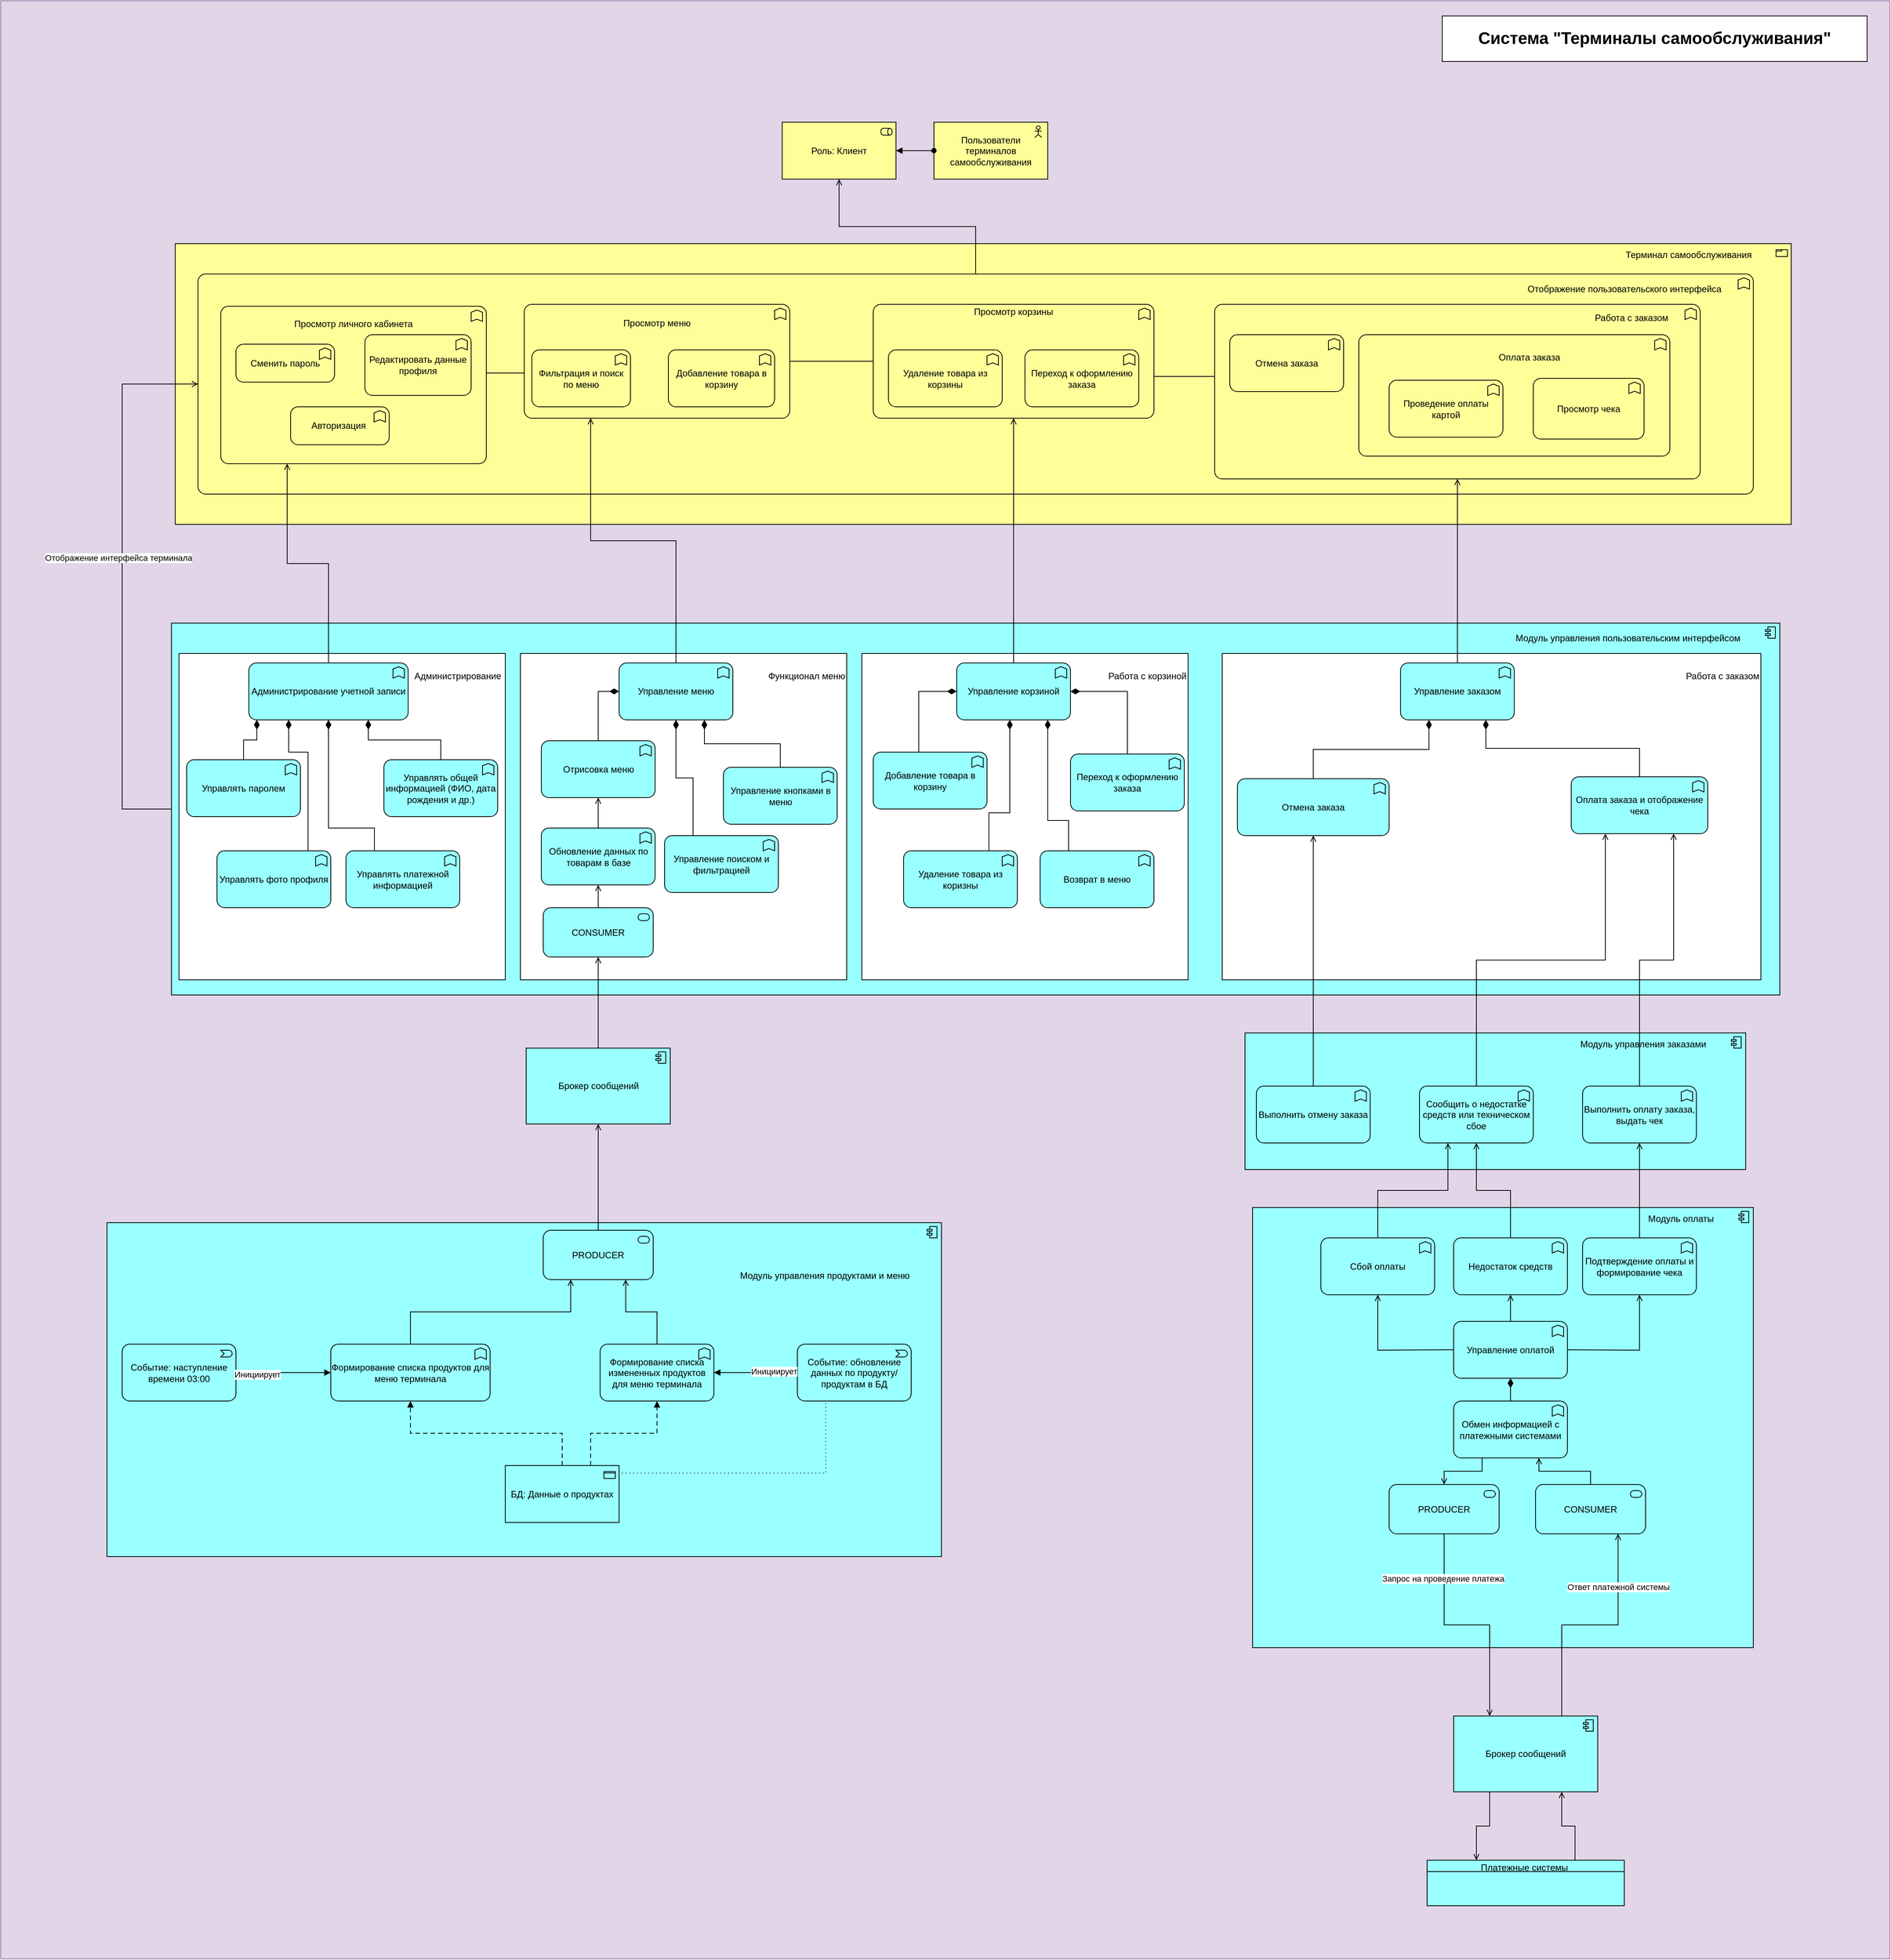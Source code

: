 <mxfile version="24.5.4" type="device">
  <diagram name="Страница — 1" id="dJ2GvJfLFvMO8EYtTkkF">
    <mxGraphModel dx="7390" dy="4289" grid="1" gridSize="10" guides="1" tooltips="1" connect="1" arrows="1" fold="1" page="1" pageScale="1" pageWidth="827" pageHeight="1169" background="none" math="0" shadow="0">
      <root>
        <mxCell id="0" />
        <mxCell id="1" parent="0" />
        <mxCell id="VL1IRFVw9CRqcu_rCFcb-8" value="" style="rounded=0;whiteSpace=wrap;html=1;fillColor=#e1d5e7;strokeColor=#9673a6;" vertex="1" parent="1">
          <mxGeometry x="-860" y="-140" width="2490" height="2580" as="geometry" />
        </mxCell>
        <mxCell id="AQINbPIV-0PW6xjad2_r-1" value="Роль: Клиент" style="html=1;outlineConnect=0;whiteSpace=wrap;fillColor=#ffff99;shape=mxgraph.archimate3.application;appType=role;archiType=square;" parent="1" vertex="1">
          <mxGeometry x="170" y="20" width="150" height="75" as="geometry" />
        </mxCell>
        <mxCell id="AQINbPIV-0PW6xjad2_r-2" value="Пользователи терминалов самообслуживания" style="html=1;outlineConnect=0;whiteSpace=wrap;fillColor=#ffff99;shape=mxgraph.archimate3.application;appType=actor;archiType=square;" parent="1" vertex="1">
          <mxGeometry x="370" y="20" width="150" height="75" as="geometry" />
        </mxCell>
        <mxCell id="AQINbPIV-0PW6xjad2_r-3" value="" style="endArrow=block;html=1;endFill=1;startArrow=oval;startFill=1;edgeStyle=elbowEdgeStyle;elbow=vertical;rounded=0;exitX=0;exitY=0.5;exitDx=0;exitDy=0;exitPerimeter=0;entryX=1;entryY=0.5;entryDx=0;entryDy=0;entryPerimeter=0;" parent="1" source="AQINbPIV-0PW6xjad2_r-2" target="AQINbPIV-0PW6xjad2_r-1" edge="1">
          <mxGeometry width="160" relative="1" as="geometry">
            <mxPoint x="400" y="350" as="sourcePoint" />
            <mxPoint x="560" y="350" as="targetPoint" />
          </mxGeometry>
        </mxCell>
        <mxCell id="AQINbPIV-0PW6xjad2_r-4" value="&lt;div style=&quot;padding: 10px 50px 350px;&quot;&gt;&lt;span style=&quot;background-color: initial;&quot;&gt;Терминал самообслуживания&lt;/span&gt;&lt;/div&gt;" style="html=1;outlineConnect=0;whiteSpace=wrap;fillColor=#ffff99;shape=mxgraph.archimate3.application;appType=product;archiType=square;align=right;" parent="1" vertex="1">
          <mxGeometry x="-630" y="180" width="2130" height="370" as="geometry" />
        </mxCell>
        <mxCell id="AQINbPIV-0PW6xjad2_r-260" value="&lt;blockquote style=&quot;margin: 0px 0px 0px 40px; border: none; padding: 0px 40px 250px 0px;&quot;&gt;Отображение пользовательского интерфейса&lt;/blockquote&gt;" style="html=1;outlineConnect=0;whiteSpace=wrap;fillColor=#ffff99;shape=mxgraph.archimate3.application;appType=func;archiType=rounded;align=right;" parent="1" vertex="1">
          <mxGeometry x="-600" y="220" width="2050" height="290" as="geometry" />
        </mxCell>
        <mxCell id="AQINbPIV-0PW6xjad2_r-266" value="&lt;div style=&quot;text-align: justify; padding-bottom: 100px;&quot;&gt;Просмотр меню&lt;/div&gt;" style="html=1;outlineConnect=0;whiteSpace=wrap;fillColor=#ffff99;shape=mxgraph.archimate3.application;appType=func;archiType=rounded;" parent="1" vertex="1">
          <mxGeometry x="-170" y="260" width="350" height="150" as="geometry" />
        </mxCell>
        <mxCell id="AQINbPIV-0PW6xjad2_r-263" value="Добавление товара в корзину" style="html=1;outlineConnect=0;whiteSpace=wrap;fillColor=#ffff99;shape=mxgraph.archimate3.application;appType=func;archiType=rounded;" parent="1" vertex="1">
          <mxGeometry x="20" y="320" width="140" height="75" as="geometry" />
        </mxCell>
        <mxCell id="AQINbPIV-0PW6xjad2_r-261" value="Фильтрация и поиск по меню" style="html=1;outlineConnect=0;whiteSpace=wrap;fillColor=#ffff99;shape=mxgraph.archimate3.application;appType=func;archiType=rounded;" parent="1" vertex="1">
          <mxGeometry x="-160" y="320" width="130" height="75" as="geometry" />
        </mxCell>
        <mxCell id="AQINbPIV-0PW6xjad2_r-267" value="&lt;div style=&quot;text-align: justify; padding-bottom: 130px;&quot;&gt;&lt;span style=&quot;background-color: initial;&quot;&gt;Просмотр корзины&lt;/span&gt;&lt;/div&gt;" style="html=1;outlineConnect=0;whiteSpace=wrap;fillColor=#ffff99;shape=mxgraph.archimate3.application;appType=func;archiType=rounded;" parent="1" vertex="1">
          <mxGeometry x="290" y="260" width="370" height="150" as="geometry" />
        </mxCell>
        <mxCell id="AQINbPIV-0PW6xjad2_r-265" value="Переход к оформлению заказа" style="html=1;outlineConnect=0;whiteSpace=wrap;fillColor=#ffff99;shape=mxgraph.archimate3.application;appType=func;archiType=rounded;" parent="1" vertex="1">
          <mxGeometry x="490" y="320" width="150" height="75" as="geometry" />
        </mxCell>
        <mxCell id="AQINbPIV-0PW6xjad2_r-264" value="Удаление товара из корзины" style="html=1;outlineConnect=0;whiteSpace=wrap;fillColor=#ffff99;shape=mxgraph.archimate3.application;appType=func;archiType=rounded;" parent="1" vertex="1">
          <mxGeometry x="310" y="320" width="150" height="75" as="geometry" />
        </mxCell>
        <mxCell id="AQINbPIV-0PW6xjad2_r-269" value="" style="edgeStyle=elbowEdgeStyle;html=1;endArrow=none;elbow=vertical;rounded=0;entryX=0;entryY=0.5;entryDx=0;entryDy=0;entryPerimeter=0;exitX=1;exitY=0.5;exitDx=0;exitDy=0;exitPerimeter=0;" parent="1" source="AQINbPIV-0PW6xjad2_r-266" target="AQINbPIV-0PW6xjad2_r-267" edge="1">
          <mxGeometry width="160" relative="1" as="geometry">
            <mxPoint x="180" y="340" as="sourcePoint" />
            <mxPoint x="280" y="340" as="targetPoint" />
          </mxGeometry>
        </mxCell>
        <mxCell id="AQINbPIV-0PW6xjad2_r-270" value="" style="edgeStyle=elbowEdgeStyle;html=1;endArrow=open;elbow=vertical;endFill=1;rounded=0;entryX=0.5;entryY=1;entryDx=0;entryDy=0;entryPerimeter=0;" parent="1" source="AQINbPIV-0PW6xjad2_r-260" target="AQINbPIV-0PW6xjad2_r-1" edge="1">
          <mxGeometry width="160" relative="1" as="geometry">
            <mxPoint x="-120" y="100" as="sourcePoint" />
            <mxPoint x="40" y="100" as="targetPoint" />
          </mxGeometry>
        </mxCell>
        <mxCell id="AQINbPIV-0PW6xjad2_r-272" value="&lt;div style=&quot;padding-bottom: 195px; padding-right: 40px;&quot;&gt;&lt;span style=&quot;background-color: initial;&quot;&gt;Работа с заказом&lt;/span&gt;&lt;/div&gt;" style="html=1;outlineConnect=0;whiteSpace=wrap;fillColor=#ffff99;shape=mxgraph.archimate3.application;appType=func;archiType=rounded;align=right;" parent="1" vertex="1">
          <mxGeometry x="740" y="260" width="640" height="230" as="geometry" />
        </mxCell>
        <mxCell id="AQINbPIV-0PW6xjad2_r-273" value="&lt;blockquote style=&quot;margin: 0px 0px 0px 40px; border: none; padding: 0px 0px 100px;&quot;&gt;Оплата заказа&lt;/blockquote&gt;" style="html=1;outlineConnect=0;whiteSpace=wrap;fillColor=#ffff99;shape=mxgraph.archimate3.application;appType=func;archiType=rounded;" parent="1" vertex="1">
          <mxGeometry x="930" y="300" width="410" height="160" as="geometry" />
        </mxCell>
        <mxCell id="AQINbPIV-0PW6xjad2_r-274" value="Отмена заказа" style="html=1;outlineConnect=0;whiteSpace=wrap;fillColor=#ffff99;shape=mxgraph.archimate3.application;appType=func;archiType=rounded;" parent="1" vertex="1">
          <mxGeometry x="760" y="300" width="150" height="75" as="geometry" />
        </mxCell>
        <mxCell id="AQINbPIV-0PW6xjad2_r-275" value="" style="edgeStyle=elbowEdgeStyle;html=1;endArrow=none;elbow=vertical;rounded=0;entryX=1;entryY=0.5;entryDx=0;entryDy=0;entryPerimeter=0;exitX=0;exitY=0.5;exitDx=0;exitDy=0;exitPerimeter=0;" parent="1" source="AQINbPIV-0PW6xjad2_r-272" target="AQINbPIV-0PW6xjad2_r-267" edge="1">
          <mxGeometry width="160" relative="1" as="geometry">
            <mxPoint x="690" y="397.5" as="sourcePoint" />
            <mxPoint x="690" y="334.5" as="targetPoint" />
          </mxGeometry>
        </mxCell>
        <mxCell id="AQINbPIV-0PW6xjad2_r-276" value="Проведение оплаты картой" style="html=1;outlineConnect=0;whiteSpace=wrap;fillColor=#ffff99;shape=mxgraph.archimate3.application;appType=func;archiType=rounded;" parent="1" vertex="1">
          <mxGeometry x="970" y="360" width="150" height="75" as="geometry" />
        </mxCell>
        <mxCell id="AQINbPIV-0PW6xjad2_r-277" value="Просмотр чека" style="html=1;outlineConnect=0;whiteSpace=wrap;fillColor=#ffff99;shape=mxgraph.archimate3.application;appType=func;archiType=rounded;" parent="1" vertex="1">
          <mxGeometry x="1160" y="357.5" width="146" height="80" as="geometry" />
        </mxCell>
        <mxCell id="AQINbPIV-0PW6xjad2_r-278" value="&lt;div style=&quot;text-align: justify; padding-bottom: 450px; padding-right: 50px;&quot;&gt;&lt;span style=&quot;background-color: initial;&quot;&gt;&amp;nbsp;Модуль управления пользовательским интерфейсом&lt;/span&gt;&lt;/div&gt;" style="html=1;outlineConnect=0;whiteSpace=wrap;fillColor=#99ffff;shape=mxgraph.archimate3.application;appType=comp;archiType=square;align=right;" parent="1" vertex="1">
          <mxGeometry x="-635" y="680" width="2120" height="490" as="geometry" />
        </mxCell>
        <mxCell id="AQINbPIV-0PW6xjad2_r-285" value="&lt;blockquote style=&quot;margin: 0 0 0 40px; border: none; padding: 0px;&quot;&gt;&lt;div style=&quot;text-align: justify; padding-bottom: 300px; padding-right: 40px;&quot;&gt;&lt;span style=&quot;background-color: initial;&quot;&gt;&lt;font style=&quot;font-size: 12px;&quot;&gt;Модуль управления продуктами и меню&lt;/font&gt;&lt;/span&gt;&lt;/div&gt;&lt;/blockquote&gt;" style="html=1;outlineConnect=0;whiteSpace=wrap;fillColor=#99ffff;shape=mxgraph.archimate3.application;appType=comp;archiType=square;align=right;" parent="1" vertex="1">
          <mxGeometry x="-720" y="1470" width="1100" height="440" as="geometry" />
        </mxCell>
        <mxCell id="AQINbPIV-0PW6xjad2_r-288" value="&lt;div style=&quot;padding-bottom: 150px; padding-left: 0px; padding-right: 50px;&quot;&gt;&lt;span style=&quot;background-color: initial;&quot;&gt;Модуль управления заказами&lt;/span&gt;&lt;/div&gt;" style="html=1;outlineConnect=0;whiteSpace=wrap;fillColor=#99ffff;shape=mxgraph.archimate3.application;appType=comp;archiType=square;align=right;" parent="1" vertex="1">
          <mxGeometry x="780" y="1220" width="660" height="180" as="geometry" />
        </mxCell>
        <mxCell id="AQINbPIV-0PW6xjad2_r-293" value="" style="edgeStyle=elbowEdgeStyle;html=1;endArrow=open;elbow=horizontal;endFill=1;rounded=0;entryX=0;entryY=0.5;entryDx=0;entryDy=0;entryPerimeter=0;exitX=0;exitY=0.5;exitDx=0;exitDy=0;exitPerimeter=0;" parent="1" source="AQINbPIV-0PW6xjad2_r-278" target="AQINbPIV-0PW6xjad2_r-260" edge="1">
          <mxGeometry width="160" relative="1" as="geometry">
            <mxPoint x="-360" y="600" as="sourcePoint" />
            <mxPoint x="-200" y="600" as="targetPoint" />
            <Array as="points">
              <mxPoint x="-700" y="630" />
            </Array>
          </mxGeometry>
        </mxCell>
        <mxCell id="AQINbPIV-0PW6xjad2_r-299" value="Отображение интерфейса терминала" style="edgeLabel;html=1;align=center;verticalAlign=middle;resizable=0;points=[];" parent="AQINbPIV-0PW6xjad2_r-293" vertex="1" connectable="0">
          <mxGeometry x="0.092" y="5" relative="1" as="geometry">
            <mxPoint as="offset" />
          </mxGeometry>
        </mxCell>
        <mxCell id="AQINbPIV-0PW6xjad2_r-295" value="&lt;div style=&quot;padding-bottom: 550px; padding-right: 50px;&quot;&gt;&lt;span style=&quot;background-color: initial;&quot;&gt;Модуль оплаты&lt;/span&gt;&lt;/div&gt;" style="html=1;outlineConnect=0;whiteSpace=wrap;fillColor=#99ffff;shape=mxgraph.archimate3.application;appType=comp;archiType=square;align=right;" parent="1" vertex="1">
          <mxGeometry x="790" y="1450" width="660" height="580" as="geometry" />
        </mxCell>
        <mxCell id="AQINbPIV-0PW6xjad2_r-301" value="&lt;table cellpadding=&quot;0&quot; cellspacing=&quot;0&quot; style=&quot;font-size:1em;width:100%;height:100%;&quot;&gt;&lt;tbody&gt;&lt;tr style=&quot;height:20px;&quot;&gt;&lt;td align=&quot;center&quot;&gt;Платежные системы&amp;nbsp;&lt;/td&gt;&lt;/tr&gt;&lt;tr&gt;&lt;td align=&quot;left&quot; valign=&quot;top&quot; style=&quot;padding:4px;&quot;&gt;&lt;/td&gt;&lt;/tr&gt;&lt;/tbody&gt;&lt;/table&gt;" style="html=1;outlineConnect=0;whiteSpace=wrap;fillColor=#99ffff;shape=mxgraph.archimate3.businessObject;overflow=fill;" parent="1" vertex="1">
          <mxGeometry x="1020" y="2310" width="260" height="60" as="geometry" />
        </mxCell>
        <mxCell id="2UP2Gmx_aJuKZAox8dUP-4" value="&lt;div style=&quot;text-align: justify; padding-bottom: 370px; margin-top: 0px;&quot;&gt;&lt;span style=&quot;background-color: initial;&quot;&gt;Администрирование&amp;nbsp;&lt;/span&gt;&lt;/div&gt;" style="whiteSpace=wrap;html=1;aspect=fixed;align=right;" parent="1" vertex="1">
          <mxGeometry x="-625" y="720" width="430" height="430" as="geometry" />
        </mxCell>
        <mxCell id="2UP2Gmx_aJuKZAox8dUP-3" value="Администрирование учетной записи" style="html=1;outlineConnect=0;whiteSpace=wrap;fillColor=#99ffff;shape=mxgraph.archimate3.application;appType=func;archiType=rounded;" parent="1" vertex="1">
          <mxGeometry x="-533" y="732.5" width="210" height="75" as="geometry" />
        </mxCell>
        <mxCell id="2UP2Gmx_aJuKZAox8dUP-5" value="&lt;div style=&quot;text-align: justify; padding-bottom: 160px;&quot;&gt;Просмотр личного кабинета&lt;/div&gt;" style="html=1;outlineConnect=0;whiteSpace=wrap;fillColor=#ffff99;shape=mxgraph.archimate3.application;appType=func;archiType=rounded;" parent="1" vertex="1">
          <mxGeometry x="-570" y="262.5" width="350" height="207.5" as="geometry" />
        </mxCell>
        <mxCell id="2UP2Gmx_aJuKZAox8dUP-6" value="Редактировать данные профиля" style="html=1;outlineConnect=0;whiteSpace=wrap;fillColor=#ffff99;shape=mxgraph.archimate3.application;appType=func;archiType=rounded;" parent="1" vertex="1">
          <mxGeometry x="-380" y="300" width="140" height="80" as="geometry" />
        </mxCell>
        <mxCell id="2UP2Gmx_aJuKZAox8dUP-7" value="Сменить пароль" style="html=1;outlineConnect=0;whiteSpace=wrap;fillColor=#ffff99;shape=mxgraph.archimate3.application;appType=func;archiType=rounded;" parent="1" vertex="1">
          <mxGeometry x="-550" y="312.5" width="130" height="50" as="geometry" />
        </mxCell>
        <mxCell id="2UP2Gmx_aJuKZAox8dUP-8" value="" style="edgeStyle=elbowEdgeStyle;html=1;endArrow=none;elbow=vertical;rounded=0;exitX=1;exitY=0.5;exitDx=0;exitDy=0;exitPerimeter=0;entryX=0;entryY=0.5;entryDx=0;entryDy=0;entryPerimeter=0;" parent="1" source="2UP2Gmx_aJuKZAox8dUP-5" target="AQINbPIV-0PW6xjad2_r-266" edge="1">
          <mxGeometry width="160" relative="1" as="geometry">
            <mxPoint x="-160" y="530" as="sourcePoint" />
            <mxPoint y="530" as="targetPoint" />
          </mxGeometry>
        </mxCell>
        <mxCell id="2UP2Gmx_aJuKZAox8dUP-9" value="Управлять паролем" style="html=1;outlineConnect=0;whiteSpace=wrap;fillColor=#99ffff;shape=mxgraph.archimate3.application;appType=func;archiType=rounded;" parent="1" vertex="1">
          <mxGeometry x="-615" y="860" width="150" height="75" as="geometry" />
        </mxCell>
        <mxCell id="2UP2Gmx_aJuKZAox8dUP-10" value="Управлять фото профиля" style="html=1;outlineConnect=0;whiteSpace=wrap;fillColor=#99ffff;shape=mxgraph.archimate3.application;appType=func;archiType=rounded;" parent="1" vertex="1">
          <mxGeometry x="-575" y="980" width="150" height="75" as="geometry" />
        </mxCell>
        <mxCell id="2UP2Gmx_aJuKZAox8dUP-11" value="Управлять платежной информацией" style="html=1;outlineConnect=0;whiteSpace=wrap;fillColor=#99ffff;shape=mxgraph.archimate3.application;appType=func;archiType=rounded;" parent="1" vertex="1">
          <mxGeometry x="-405" y="980" width="150" height="75" as="geometry" />
        </mxCell>
        <mxCell id="2UP2Gmx_aJuKZAox8dUP-13" value="Управлять общей информацией (ФИО, дата рождения и др.)" style="html=1;outlineConnect=0;whiteSpace=wrap;fillColor=#99ffff;shape=mxgraph.archimate3.application;appType=func;archiType=rounded;" parent="1" vertex="1">
          <mxGeometry x="-355" y="860" width="150" height="75" as="geometry" />
        </mxCell>
        <mxCell id="2UP2Gmx_aJuKZAox8dUP-14" value="" style="html=1;startArrow=diamondThin;startFill=1;edgeStyle=elbowEdgeStyle;elbow=vertical;startSize=10;endArrow=none;endFill=0;rounded=0;entryX=0.5;entryY=0;entryDx=0;entryDy=0;entryPerimeter=0;exitX=0.05;exitY=1;exitDx=0;exitDy=0;exitPerimeter=0;" parent="1" source="2UP2Gmx_aJuKZAox8dUP-3" target="2UP2Gmx_aJuKZAox8dUP-9" edge="1">
          <mxGeometry width="160" relative="1" as="geometry">
            <mxPoint x="-505" y="810" as="sourcePoint" />
            <mxPoint x="-155" y="890" as="targetPoint" />
          </mxGeometry>
        </mxCell>
        <mxCell id="2UP2Gmx_aJuKZAox8dUP-15" value="" style="html=1;startArrow=diamondThin;startFill=1;edgeStyle=elbowEdgeStyle;elbow=vertical;startSize=10;endArrow=none;endFill=0;rounded=0;exitX=0.25;exitY=1;exitDx=0;exitDy=0;exitPerimeter=0;" parent="1" source="2UP2Gmx_aJuKZAox8dUP-3" target="2UP2Gmx_aJuKZAox8dUP-10" edge="1">
          <mxGeometry width="160" relative="1" as="geometry">
            <mxPoint x="-315" y="890" as="sourcePoint" />
            <mxPoint x="-155" y="890" as="targetPoint" />
            <Array as="points">
              <mxPoint x="-455" y="850" />
            </Array>
          </mxGeometry>
        </mxCell>
        <mxCell id="2UP2Gmx_aJuKZAox8dUP-16" value="" style="html=1;startArrow=diamondThin;startFill=1;edgeStyle=elbowEdgeStyle;elbow=vertical;startSize=10;endArrow=none;endFill=0;rounded=0;entryX=0.25;entryY=0;entryDx=0;entryDy=0;entryPerimeter=0;exitX=0.5;exitY=1;exitDx=0;exitDy=0;exitPerimeter=0;" parent="1" source="2UP2Gmx_aJuKZAox8dUP-3" target="2UP2Gmx_aJuKZAox8dUP-11" edge="1">
          <mxGeometry width="160" relative="1" as="geometry">
            <mxPoint x="-315" y="890" as="sourcePoint" />
            <mxPoint x="-155" y="890" as="targetPoint" />
            <Array as="points">
              <mxPoint x="-385" y="950" />
            </Array>
          </mxGeometry>
        </mxCell>
        <mxCell id="2UP2Gmx_aJuKZAox8dUP-17" value="" style="html=1;startArrow=diamondThin;startFill=1;edgeStyle=elbowEdgeStyle;elbow=vertical;startSize=10;endArrow=none;endFill=0;rounded=0;entryX=0.5;entryY=0;entryDx=0;entryDy=0;entryPerimeter=0;exitX=0.75;exitY=1;exitDx=0;exitDy=0;exitPerimeter=0;" parent="1" source="2UP2Gmx_aJuKZAox8dUP-3" target="2UP2Gmx_aJuKZAox8dUP-13" edge="1">
          <mxGeometry width="160" relative="1" as="geometry">
            <mxPoint x="-365" y="810" as="sourcePoint" />
            <mxPoint x="-155" y="890" as="targetPoint" />
          </mxGeometry>
        </mxCell>
        <mxCell id="2UP2Gmx_aJuKZAox8dUP-18" value="" style="edgeStyle=elbowEdgeStyle;html=1;endArrow=open;elbow=vertical;endFill=1;rounded=0;entryX=0.25;entryY=1;entryDx=0;entryDy=0;entryPerimeter=0;exitX=0.5;exitY=0;exitDx=0;exitDy=0;exitPerimeter=0;" parent="1" source="2UP2Gmx_aJuKZAox8dUP-3" target="2UP2Gmx_aJuKZAox8dUP-5" edge="1">
          <mxGeometry width="160" relative="1" as="geometry">
            <mxPoint x="-320" y="650" as="sourcePoint" />
            <mxPoint x="-160" y="650" as="targetPoint" />
          </mxGeometry>
        </mxCell>
        <mxCell id="2UP2Gmx_aJuKZAox8dUP-19" value="&lt;div style=&quot;text-align: justify; padding-bottom: 370px; margin-top: 0px;&quot;&gt;Функционал меню&lt;/div&gt;" style="whiteSpace=wrap;html=1;aspect=fixed;align=right;" parent="1" vertex="1">
          <mxGeometry x="-175" y="720" width="430" height="430" as="geometry" />
        </mxCell>
        <mxCell id="2UP2Gmx_aJuKZAox8dUP-20" value="Обновление данных по товарам в базе" style="html=1;outlineConnect=0;whiteSpace=wrap;fillColor=#99ffff;shape=mxgraph.archimate3.application;appType=func;archiType=rounded;" parent="1" vertex="1">
          <mxGeometry x="-147.5" y="950" width="150" height="75" as="geometry" />
        </mxCell>
        <mxCell id="2UP2Gmx_aJuKZAox8dUP-21" value="CONSUMER" style="html=1;outlineConnect=0;whiteSpace=wrap;fillColor=#99ffff;shape=mxgraph.archimate3.application;appType=serv;archiType=rounded" parent="1" vertex="1">
          <mxGeometry x="-145" y="1055" width="145" height="65" as="geometry" />
        </mxCell>
        <mxCell id="2UP2Gmx_aJuKZAox8dUP-22" value="Брокер сообщений" style="html=1;outlineConnect=0;whiteSpace=wrap;fillColor=#99ffff;shape=mxgraph.archimate3.application;appType=comp;archiType=square;" parent="1" vertex="1">
          <mxGeometry x="-167.5" y="1240" width="190" height="100" as="geometry" />
        </mxCell>
        <mxCell id="2UP2Gmx_aJuKZAox8dUP-23" value="PRODUCER" style="html=1;outlineConnect=0;whiteSpace=wrap;fillColor=#99ffff;shape=mxgraph.archimate3.application;appType=serv;archiType=rounded" parent="1" vertex="1">
          <mxGeometry x="-145" y="1480" width="145" height="65" as="geometry" />
        </mxCell>
        <mxCell id="2UP2Gmx_aJuKZAox8dUP-24" value="" style="edgeStyle=elbowEdgeStyle;html=1;endArrow=open;elbow=vertical;endFill=1;rounded=0;exitX=0.5;exitY=0;exitDx=0;exitDy=0;exitPerimeter=0;entryX=0.5;entryY=1;entryDx=0;entryDy=0;entryPerimeter=0;" parent="1" source="2UP2Gmx_aJuKZAox8dUP-22" target="2UP2Gmx_aJuKZAox8dUP-21" edge="1">
          <mxGeometry width="160" relative="1" as="geometry">
            <mxPoint x="145" y="1224.38" as="sourcePoint" />
            <mxPoint x="305" y="1224.38" as="targetPoint" />
          </mxGeometry>
        </mxCell>
        <mxCell id="2UP2Gmx_aJuKZAox8dUP-25" value="" style="edgeStyle=elbowEdgeStyle;html=1;endArrow=open;elbow=vertical;endFill=1;rounded=0;exitX=0.5;exitY=0;exitDx=0;exitDy=0;exitPerimeter=0;entryX=0.5;entryY=1;entryDx=0;entryDy=0;entryPerimeter=0;" parent="1" source="2UP2Gmx_aJuKZAox8dUP-21" target="2UP2Gmx_aJuKZAox8dUP-20" edge="1">
          <mxGeometry width="160" relative="1" as="geometry">
            <mxPoint x="-275" y="1320" as="sourcePoint" />
            <mxPoint x="-115" y="1320" as="targetPoint" />
          </mxGeometry>
        </mxCell>
        <mxCell id="2UP2Gmx_aJuKZAox8dUP-26" value="" style="edgeStyle=elbowEdgeStyle;html=1;endArrow=open;elbow=vertical;endFill=1;rounded=0;exitX=0.5;exitY=0;exitDx=0;exitDy=0;exitPerimeter=0;entryX=0.5;entryY=1;entryDx=0;entryDy=0;entryPerimeter=0;" parent="1" source="2UP2Gmx_aJuKZAox8dUP-23" target="2UP2Gmx_aJuKZAox8dUP-22" edge="1">
          <mxGeometry width="160" relative="1" as="geometry">
            <mxPoint x="-275" y="1320" as="sourcePoint" />
            <mxPoint x="-115" y="1320" as="targetPoint" />
          </mxGeometry>
        </mxCell>
        <mxCell id="2UP2Gmx_aJuKZAox8dUP-27" value="Формирование списка продуктов для меню терминала" style="html=1;outlineConnect=0;whiteSpace=wrap;fillColor=#99ffff;shape=mxgraph.archimate3.application;appType=func;archiType=rounded;" parent="1" vertex="1">
          <mxGeometry x="-425" y="1630" width="210" height="75" as="geometry" />
        </mxCell>
        <mxCell id="2UP2Gmx_aJuKZAox8dUP-30" value="" style="edgeStyle=elbowEdgeStyle;html=1;endArrow=open;elbow=vertical;endFill=1;rounded=0;entryX=0.25;entryY=1;entryDx=0;entryDy=0;entryPerimeter=0;" parent="1" source="2UP2Gmx_aJuKZAox8dUP-27" target="2UP2Gmx_aJuKZAox8dUP-23" edge="1">
          <mxGeometry width="160" relative="1" as="geometry">
            <mxPoint x="-215" y="1520" as="sourcePoint" />
            <mxPoint x="-55" y="1520" as="targetPoint" />
            <Array as="points" />
          </mxGeometry>
        </mxCell>
        <mxCell id="2UP2Gmx_aJuKZAox8dUP-31" value="Событие: обновление данных по продукту/продуктам в БД" style="html=1;outlineConnect=0;whiteSpace=wrap;fillColor=#99ffff;shape=mxgraph.archimate3.application;appType=event;archiType=rounded" parent="1" vertex="1">
          <mxGeometry x="190" y="1630" width="150" height="75" as="geometry" />
        </mxCell>
        <mxCell id="2UP2Gmx_aJuKZAox8dUP-32" value="Формирование списка измененных продуктов для меню терминала" style="html=1;outlineConnect=0;whiteSpace=wrap;fillColor=#99ffff;shape=mxgraph.archimate3.application;appType=func;archiType=rounded;" parent="1" vertex="1">
          <mxGeometry x="-70" y="1630" width="150" height="75" as="geometry" />
        </mxCell>
        <mxCell id="2UP2Gmx_aJuKZAox8dUP-33" value="" style="edgeStyle=elbowEdgeStyle;html=1;endArrow=block;dashed=0;elbow=horizontal;endFill=1;rounded=0;exitX=0;exitY=0.5;exitDx=0;exitDy=0;exitPerimeter=0;entryX=1;entryY=0.5;entryDx=0;entryDy=0;entryPerimeter=0;" parent="1" source="2UP2Gmx_aJuKZAox8dUP-31" target="2UP2Gmx_aJuKZAox8dUP-32" edge="1">
          <mxGeometry width="160" relative="1" as="geometry">
            <mxPoint x="-215" y="1520" as="sourcePoint" />
            <mxPoint x="-55" y="1520" as="targetPoint" />
          </mxGeometry>
        </mxCell>
        <mxCell id="2UP2Gmx_aJuKZAox8dUP-34" value="Инициирует" style="edgeLabel;html=1;align=center;verticalAlign=middle;resizable=0;points=[];imageAlign=center;" parent="2UP2Gmx_aJuKZAox8dUP-33" vertex="1" connectable="0">
          <mxGeometry x="-0.434" y="-2" relative="1" as="geometry">
            <mxPoint as="offset" />
          </mxGeometry>
        </mxCell>
        <mxCell id="2UP2Gmx_aJuKZAox8dUP-35" value="" style="edgeStyle=elbowEdgeStyle;html=1;endArrow=open;elbow=vertical;endFill=1;rounded=0;entryX=0.75;entryY=1;entryDx=0;entryDy=0;entryPerimeter=0;exitX=0.5;exitY=0;exitDx=0;exitDy=0;exitPerimeter=0;" parent="1" source="2UP2Gmx_aJuKZAox8dUP-32" target="2UP2Gmx_aJuKZAox8dUP-23" edge="1">
          <mxGeometry width="160" relative="1" as="geometry">
            <mxPoint x="-215" y="1570" as="sourcePoint" />
            <mxPoint x="-55" y="1570" as="targetPoint" />
          </mxGeometry>
        </mxCell>
        <mxCell id="2UP2Gmx_aJuKZAox8dUP-36" value="Управление меню" style="html=1;outlineConnect=0;whiteSpace=wrap;fillColor=#99ffff;shape=mxgraph.archimate3.application;appType=func;archiType=rounded;" parent="1" vertex="1">
          <mxGeometry x="-45" y="732.5" width="150" height="75" as="geometry" />
        </mxCell>
        <mxCell id="2UP2Gmx_aJuKZAox8dUP-39" value="Отрисовка меню" style="html=1;outlineConnect=0;whiteSpace=wrap;fillColor=#99ffff;shape=mxgraph.archimate3.application;appType=func;archiType=rounded;" parent="1" vertex="1">
          <mxGeometry x="-147.5" y="835" width="150" height="75" as="geometry" />
        </mxCell>
        <mxCell id="2UP2Gmx_aJuKZAox8dUP-40" value="" style="edgeStyle=elbowEdgeStyle;html=1;endArrow=open;elbow=vertical;endFill=1;rounded=0;entryX=0.5;entryY=1;entryDx=0;entryDy=0;entryPerimeter=0;exitX=0.5;exitY=0;exitDx=0;exitDy=0;exitPerimeter=0;" parent="1" source="2UP2Gmx_aJuKZAox8dUP-20" target="2UP2Gmx_aJuKZAox8dUP-39" edge="1">
          <mxGeometry width="160" relative="1" as="geometry">
            <mxPoint x="-385" y="1010" as="sourcePoint" />
            <mxPoint x="-225" y="1010" as="targetPoint" />
          </mxGeometry>
        </mxCell>
        <mxCell id="2UP2Gmx_aJuKZAox8dUP-42" value="" style="html=1;startArrow=diamondThin;startFill=1;edgeStyle=elbowEdgeStyle;elbow=vertical;startSize=10;endArrow=none;endFill=0;rounded=0;entryX=0.5;entryY=0;entryDx=0;entryDy=0;entryPerimeter=0;exitX=0;exitY=0.5;exitDx=0;exitDy=0;exitPerimeter=0;" parent="1" source="2UP2Gmx_aJuKZAox8dUP-36" target="2UP2Gmx_aJuKZAox8dUP-39" edge="1">
          <mxGeometry width="160" relative="1" as="geometry">
            <mxPoint x="-385" y="1010" as="sourcePoint" />
            <mxPoint x="-225" y="1010" as="targetPoint" />
            <Array as="points">
              <mxPoint x="-115" y="770" />
            </Array>
          </mxGeometry>
        </mxCell>
        <mxCell id="2UP2Gmx_aJuKZAox8dUP-43" value="Управление поиском и фильтрацией" style="html=1;outlineConnect=0;whiteSpace=wrap;fillColor=#99ffff;shape=mxgraph.archimate3.application;appType=func;archiType=rounded;" parent="1" vertex="1">
          <mxGeometry x="15" y="960" width="150" height="75" as="geometry" />
        </mxCell>
        <mxCell id="2UP2Gmx_aJuKZAox8dUP-44" value="" style="html=1;startArrow=diamondThin;startFill=1;edgeStyle=elbowEdgeStyle;elbow=vertical;startSize=10;endArrow=none;endFill=0;rounded=0;entryX=0.25;entryY=0;entryDx=0;entryDy=0;entryPerimeter=0;exitX=0.5;exitY=1;exitDx=0;exitDy=0;exitPerimeter=0;" parent="1" source="2UP2Gmx_aJuKZAox8dUP-36" target="2UP2Gmx_aJuKZAox8dUP-43" edge="1">
          <mxGeometry width="160" relative="1" as="geometry">
            <mxPoint x="-385" y="1010" as="sourcePoint" />
            <mxPoint x="-225" y="1010" as="targetPoint" />
          </mxGeometry>
        </mxCell>
        <mxCell id="2UP2Gmx_aJuKZAox8dUP-45" value="Управление кнопками в меню" style="html=1;outlineConnect=0;whiteSpace=wrap;fillColor=#99ffff;shape=mxgraph.archimate3.application;appType=func;archiType=rounded;" parent="1" vertex="1">
          <mxGeometry x="92.5" y="870" width="150" height="75" as="geometry" />
        </mxCell>
        <mxCell id="2UP2Gmx_aJuKZAox8dUP-46" value="" style="html=1;startArrow=diamondThin;startFill=1;edgeStyle=elbowEdgeStyle;elbow=vertical;startSize=10;endArrow=none;endFill=0;rounded=0;entryX=0.5;entryY=0;entryDx=0;entryDy=0;entryPerimeter=0;exitX=0.75;exitY=1;exitDx=0;exitDy=0;exitPerimeter=0;" parent="1" source="2UP2Gmx_aJuKZAox8dUP-36" target="2UP2Gmx_aJuKZAox8dUP-45" edge="1">
          <mxGeometry width="160" relative="1" as="geometry">
            <mxPoint x="-385" y="1010" as="sourcePoint" />
            <mxPoint x="-225" y="1010" as="targetPoint" />
          </mxGeometry>
        </mxCell>
        <mxCell id="2UP2Gmx_aJuKZAox8dUP-47" value="" style="edgeStyle=elbowEdgeStyle;html=1;endArrow=open;elbow=vertical;endFill=1;rounded=0;exitX=0.5;exitY=0;exitDx=0;exitDy=0;exitPerimeter=0;entryX=0.25;entryY=1;entryDx=0;entryDy=0;entryPerimeter=0;" parent="1" source="2UP2Gmx_aJuKZAox8dUP-36" target="AQINbPIV-0PW6xjad2_r-266" edge="1">
          <mxGeometry width="160" relative="1" as="geometry">
            <mxPoint x="-370" y="710" as="sourcePoint" />
            <mxPoint x="-210" y="710" as="targetPoint" />
          </mxGeometry>
        </mxCell>
        <mxCell id="2UP2Gmx_aJuKZAox8dUP-50" value="Авторизация&amp;nbsp;" style="html=1;outlineConnect=0;whiteSpace=wrap;fillColor=#ffff99;shape=mxgraph.archimate3.application;appType=func;archiType=rounded;" parent="1" vertex="1">
          <mxGeometry x="-478" y="395" width="130" height="50" as="geometry" />
        </mxCell>
        <mxCell id="2UP2Gmx_aJuKZAox8dUP-51" value="&lt;div style=&quot;text-align: justify; padding-bottom: 370px; margin-top: 0px;&quot;&gt;Работа с корзиной&lt;/div&gt;" style="whiteSpace=wrap;html=1;aspect=fixed;align=right;" parent="1" vertex="1">
          <mxGeometry x="275" y="720" width="430" height="430" as="geometry" />
        </mxCell>
        <mxCell id="2UP2Gmx_aJuKZAox8dUP-52" value="Управление корзиной" style="html=1;outlineConnect=0;whiteSpace=wrap;fillColor=#99ffff;shape=mxgraph.archimate3.application;appType=func;archiType=rounded;" parent="1" vertex="1">
          <mxGeometry x="400" y="732.5" width="150" height="75" as="geometry" />
        </mxCell>
        <mxCell id="2UP2Gmx_aJuKZAox8dUP-53" value="Добавление товара в корзину" style="html=1;outlineConnect=0;whiteSpace=wrap;fillColor=#99ffff;shape=mxgraph.archimate3.application;appType=func;archiType=rounded;" parent="1" vertex="1">
          <mxGeometry x="290" y="850" width="150" height="75" as="geometry" />
        </mxCell>
        <mxCell id="2UP2Gmx_aJuKZAox8dUP-54" value="Удаление товара из коризны" style="html=1;outlineConnect=0;whiteSpace=wrap;fillColor=#99ffff;shape=mxgraph.archimate3.application;appType=func;archiType=rounded;" parent="1" vertex="1">
          <mxGeometry x="330" y="980" width="150" height="75" as="geometry" />
        </mxCell>
        <mxCell id="2UP2Gmx_aJuKZAox8dUP-55" value="Возврат в меню" style="html=1;outlineConnect=0;whiteSpace=wrap;fillColor=#99ffff;shape=mxgraph.archimate3.application;appType=func;archiType=rounded;" parent="1" vertex="1">
          <mxGeometry x="510" y="980" width="150" height="75" as="geometry" />
        </mxCell>
        <mxCell id="2UP2Gmx_aJuKZAox8dUP-56" value="Переход к оформлению заказа" style="html=1;outlineConnect=0;whiteSpace=wrap;fillColor=#99ffff;shape=mxgraph.archimate3.application;appType=func;archiType=rounded;" parent="1" vertex="1">
          <mxGeometry x="550" y="852.5" width="150" height="75" as="geometry" />
        </mxCell>
        <mxCell id="2UP2Gmx_aJuKZAox8dUP-57" value="" style="html=1;startArrow=diamondThin;startFill=1;edgeStyle=elbowEdgeStyle;elbow=vertical;startSize=10;endArrow=none;endFill=0;rounded=0;exitX=0;exitY=0.5;exitDx=0;exitDy=0;exitPerimeter=0;" parent="1" source="2UP2Gmx_aJuKZAox8dUP-52" target="2UP2Gmx_aJuKZAox8dUP-53" edge="1">
          <mxGeometry width="160" relative="1" as="geometry">
            <mxPoint x="260" y="830" as="sourcePoint" />
            <mxPoint x="420" y="830" as="targetPoint" />
            <Array as="points">
              <mxPoint x="350" y="770" />
            </Array>
          </mxGeometry>
        </mxCell>
        <mxCell id="2UP2Gmx_aJuKZAox8dUP-58" value="" style="html=1;startArrow=diamondThin;startFill=1;edgeStyle=elbowEdgeStyle;elbow=vertical;startSize=10;endArrow=none;endFill=0;rounded=0;entryX=0.75;entryY=0;entryDx=0;entryDy=0;entryPerimeter=0;" parent="1" source="2UP2Gmx_aJuKZAox8dUP-52" target="2UP2Gmx_aJuKZAox8dUP-54" edge="1">
          <mxGeometry width="160" relative="1" as="geometry">
            <mxPoint x="260" y="830" as="sourcePoint" />
            <mxPoint x="420" y="830" as="targetPoint" />
            <Array as="points">
              <mxPoint x="470" y="930" />
            </Array>
          </mxGeometry>
        </mxCell>
        <mxCell id="2UP2Gmx_aJuKZAox8dUP-59" value="" style="html=1;startArrow=diamondThin;startFill=1;edgeStyle=elbowEdgeStyle;elbow=vertical;startSize=10;endArrow=none;endFill=0;rounded=0;entryX=0.25;entryY=0;entryDx=0;entryDy=0;entryPerimeter=0;" parent="1" source="2UP2Gmx_aJuKZAox8dUP-52" target="2UP2Gmx_aJuKZAox8dUP-55" edge="1">
          <mxGeometry width="160" relative="1" as="geometry">
            <mxPoint x="490" y="810" as="sourcePoint" />
            <mxPoint x="420" y="830" as="targetPoint" />
            <Array as="points">
              <mxPoint x="520" y="940" />
            </Array>
          </mxGeometry>
        </mxCell>
        <mxCell id="2UP2Gmx_aJuKZAox8dUP-60" value="" style="html=1;startArrow=diamondThin;startFill=1;edgeStyle=elbowEdgeStyle;elbow=vertical;startSize=10;endArrow=none;endFill=0;rounded=0;exitX=1;exitY=0.5;exitDx=0;exitDy=0;exitPerimeter=0;entryX=0.5;entryY=0;entryDx=0;entryDy=0;entryPerimeter=0;" parent="1" source="2UP2Gmx_aJuKZAox8dUP-52" target="2UP2Gmx_aJuKZAox8dUP-56" edge="1">
          <mxGeometry width="160" relative="1" as="geometry">
            <mxPoint x="260" y="830" as="sourcePoint" />
            <mxPoint x="420" y="830" as="targetPoint" />
            <Array as="points">
              <mxPoint x="640" y="770" />
            </Array>
          </mxGeometry>
        </mxCell>
        <mxCell id="2UP2Gmx_aJuKZAox8dUP-61" value="" style="edgeStyle=elbowEdgeStyle;html=1;endArrow=open;elbow=vertical;endFill=1;rounded=0;entryX=0.5;entryY=1;entryDx=0;entryDy=0;entryPerimeter=0;exitX=0.5;exitY=0;exitDx=0;exitDy=0;exitPerimeter=0;" parent="1" source="2UP2Gmx_aJuKZAox8dUP-52" target="AQINbPIV-0PW6xjad2_r-267" edge="1">
          <mxGeometry width="160" relative="1" as="geometry">
            <mxPoint x="280" y="810" as="sourcePoint" />
            <mxPoint x="440" y="810" as="targetPoint" />
            <Array as="points">
              <mxPoint x="440" y="690" />
            </Array>
          </mxGeometry>
        </mxCell>
        <mxCell id="2UP2Gmx_aJuKZAox8dUP-70" value="&lt;div style=&quot;text-align: justify; padding-bottom: 370px;&quot;&gt;&lt;span style=&quot;background-color: initial;&quot;&gt;Работа с заказом&lt;/span&gt;&lt;/div&gt;" style="rounded=0;whiteSpace=wrap;html=1;align=right;" parent="1" vertex="1">
          <mxGeometry x="750" y="720" width="710" height="430" as="geometry" />
        </mxCell>
        <mxCell id="2UP2Gmx_aJuKZAox8dUP-63" value="Управление заказом" style="html=1;outlineConnect=0;whiteSpace=wrap;fillColor=#99ffff;shape=mxgraph.archimate3.application;appType=func;archiType=rounded;" parent="1" vertex="1">
          <mxGeometry x="985" y="732.5" width="150" height="75" as="geometry" />
        </mxCell>
        <mxCell id="2UP2Gmx_aJuKZAox8dUP-64" value="&lt;div style=&quot;text-align: justify; padding-bottom: 0px;&quot;&gt;&lt;span style=&quot;background-color: initial;&quot;&gt;Отмена заказа&lt;/span&gt;&lt;/div&gt;" style="html=1;outlineConnect=0;whiteSpace=wrap;fillColor=#99ffff;shape=mxgraph.archimate3.application;appType=func;archiType=rounded;" parent="1" vertex="1">
          <mxGeometry x="770" y="885" width="200" height="75" as="geometry" />
        </mxCell>
        <mxCell id="2UP2Gmx_aJuKZAox8dUP-66" value="Оплата заказа и отображение чека" style="html=1;outlineConnect=0;whiteSpace=wrap;fillColor=#99ffff;shape=mxgraph.archimate3.application;appType=func;archiType=rounded;" parent="1" vertex="1">
          <mxGeometry x="1210" y="882.5" width="180" height="75" as="geometry" />
        </mxCell>
        <mxCell id="2UP2Gmx_aJuKZAox8dUP-67" value="" style="html=1;startArrow=diamondThin;startFill=1;edgeStyle=elbowEdgeStyle;elbow=vertical;startSize=10;endArrow=none;endFill=0;rounded=0;exitX=0.25;exitY=1;exitDx=0;exitDy=0;exitPerimeter=0;entryX=0.5;entryY=0;entryDx=0;entryDy=0;entryPerimeter=0;" parent="1" source="2UP2Gmx_aJuKZAox8dUP-63" target="2UP2Gmx_aJuKZAox8dUP-64" edge="1">
          <mxGeometry width="160" relative="1" as="geometry">
            <mxPoint x="1110" y="830" as="sourcePoint" />
            <mxPoint x="1270" y="830" as="targetPoint" />
          </mxGeometry>
        </mxCell>
        <mxCell id="2UP2Gmx_aJuKZAox8dUP-68" value="" style="html=1;startArrow=diamondThin;startFill=1;edgeStyle=elbowEdgeStyle;elbow=vertical;startSize=10;endArrow=none;endFill=0;rounded=0;entryX=0.5;entryY=0;entryDx=0;entryDy=0;entryPerimeter=0;exitX=0.75;exitY=1;exitDx=0;exitDy=0;exitPerimeter=0;" parent="1" source="2UP2Gmx_aJuKZAox8dUP-63" target="2UP2Gmx_aJuKZAox8dUP-66" edge="1">
          <mxGeometry width="160" relative="1" as="geometry">
            <mxPoint x="1110" y="830" as="sourcePoint" />
            <mxPoint x="1270" y="830" as="targetPoint" />
          </mxGeometry>
        </mxCell>
        <mxCell id="2UP2Gmx_aJuKZAox8dUP-69" value="Выполнить отмену заказа" style="html=1;outlineConnect=0;whiteSpace=wrap;fillColor=#99ffff;shape=mxgraph.archimate3.application;appType=func;archiType=rounded;" parent="1" vertex="1">
          <mxGeometry x="795" y="1290" width="150" height="75" as="geometry" />
        </mxCell>
        <mxCell id="2UP2Gmx_aJuKZAox8dUP-71" value="" style="edgeStyle=elbowEdgeStyle;html=1;endArrow=open;elbow=vertical;endFill=1;rounded=0;exitX=0.5;exitY=0;exitDx=0;exitDy=0;exitPerimeter=0;entryX=0.5;entryY=1;entryDx=0;entryDy=0;entryPerimeter=0;" parent="1" source="2UP2Gmx_aJuKZAox8dUP-69" target="2UP2Gmx_aJuKZAox8dUP-64" edge="1">
          <mxGeometry width="160" relative="1" as="geometry">
            <mxPoint x="990" y="1030" as="sourcePoint" />
            <mxPoint x="1150" y="1030" as="targetPoint" />
            <Array as="points">
              <mxPoint x="830" y="1100" />
            </Array>
          </mxGeometry>
        </mxCell>
        <mxCell id="2UP2Gmx_aJuKZAox8dUP-72" value="Выполнить оплату заказа, выдать чек" style="html=1;outlineConnect=0;whiteSpace=wrap;fillColor=#99ffff;shape=mxgraph.archimate3.application;appType=func;archiType=rounded;" parent="1" vertex="1">
          <mxGeometry x="1225" y="1290" width="150" height="75" as="geometry" />
        </mxCell>
        <mxCell id="2UP2Gmx_aJuKZAox8dUP-77" value="Сообщить о недостатке средств или техническом сбое" style="html=1;outlineConnect=0;whiteSpace=wrap;fillColor=#99ffff;shape=mxgraph.archimate3.application;appType=func;archiType=rounded;" parent="1" vertex="1">
          <mxGeometry x="1010" y="1290" width="150" height="75" as="geometry" />
        </mxCell>
        <mxCell id="2UP2Gmx_aJuKZAox8dUP-78" value="" style="edgeStyle=elbowEdgeStyle;html=1;endArrow=open;elbow=vertical;endFill=1;rounded=0;entryX=0.25;entryY=1;entryDx=0;entryDy=0;entryPerimeter=0;exitX=0.5;exitY=0;exitDx=0;exitDy=0;exitPerimeter=0;" parent="1" source="2UP2Gmx_aJuKZAox8dUP-77" target="2UP2Gmx_aJuKZAox8dUP-66" edge="1">
          <mxGeometry width="160" relative="1" as="geometry">
            <mxPoint x="990" y="1270" as="sourcePoint" />
            <mxPoint x="1150" y="1270" as="targetPoint" />
          </mxGeometry>
        </mxCell>
        <mxCell id="2UP2Gmx_aJuKZAox8dUP-79" value="" style="edgeStyle=elbowEdgeStyle;html=1;endArrow=open;elbow=vertical;endFill=1;rounded=0;entryX=0.5;entryY=1;entryDx=0;entryDy=0;entryPerimeter=0;exitX=0.5;exitY=0;exitDx=0;exitDy=0;exitPerimeter=0;" parent="1" source="2UP2Gmx_aJuKZAox8dUP-63" target="AQINbPIV-0PW6xjad2_r-272" edge="1">
          <mxGeometry width="160" relative="1" as="geometry">
            <mxPoint x="920" y="710" as="sourcePoint" />
            <mxPoint x="1080" y="710" as="targetPoint" />
          </mxGeometry>
        </mxCell>
        <mxCell id="2UP2Gmx_aJuKZAox8dUP-81" value="Обмен информацией с платежными системами" style="html=1;outlineConnect=0;whiteSpace=wrap;fillColor=#99ffff;shape=mxgraph.archimate3.application;appType=func;archiType=rounded;" parent="1" vertex="1">
          <mxGeometry x="1055" y="1705" width="150" height="75" as="geometry" />
        </mxCell>
        <mxCell id="2UP2Gmx_aJuKZAox8dUP-83" value="PRODUCER" style="html=1;outlineConnect=0;whiteSpace=wrap;fillColor=#99ffff;shape=mxgraph.archimate3.application;appType=serv;archiType=rounded" parent="1" vertex="1">
          <mxGeometry x="970" y="1815" width="145" height="65" as="geometry" />
        </mxCell>
        <mxCell id="2UP2Gmx_aJuKZAox8dUP-84" value="Брокер сообщений" style="html=1;outlineConnect=0;whiteSpace=wrap;fillColor=#99ffff;shape=mxgraph.archimate3.application;appType=comp;archiType=square;" parent="1" vertex="1">
          <mxGeometry x="1055" y="2120" width="190" height="100" as="geometry" />
        </mxCell>
        <mxCell id="2UP2Gmx_aJuKZAox8dUP-85" value="" style="edgeStyle=elbowEdgeStyle;html=1;endArrow=open;elbow=vertical;endFill=1;rounded=0;entryX=0.5;entryY=0;entryDx=0;entryDy=0;entryPerimeter=0;exitX=0.25;exitY=1;exitDx=0;exitDy=0;exitPerimeter=0;" parent="1" source="2UP2Gmx_aJuKZAox8dUP-81" target="2UP2Gmx_aJuKZAox8dUP-83" edge="1">
          <mxGeometry width="160" relative="1" as="geometry">
            <mxPoint x="1153" y="1730" as="sourcePoint" />
            <mxPoint x="1313" y="1730" as="targetPoint" />
          </mxGeometry>
        </mxCell>
        <mxCell id="2UP2Gmx_aJuKZAox8dUP-86" value="" style="edgeStyle=elbowEdgeStyle;html=1;endArrow=open;elbow=vertical;endFill=1;rounded=0;exitX=0.5;exitY=1;exitDx=0;exitDy=0;exitPerimeter=0;entryX=0.25;entryY=0;entryDx=0;entryDy=0;entryPerimeter=0;" parent="1" source="2UP2Gmx_aJuKZAox8dUP-83" target="2UP2Gmx_aJuKZAox8dUP-84" edge="1">
          <mxGeometry width="160" relative="1" as="geometry">
            <mxPoint x="960" y="1830.07" as="sourcePoint" />
            <mxPoint x="1120" y="1830.07" as="targetPoint" />
          </mxGeometry>
        </mxCell>
        <mxCell id="2UP2Gmx_aJuKZAox8dUP-97" value="Запрос на проведение платежа" style="edgeLabel;html=1;align=center;verticalAlign=middle;resizable=0;points=[];" parent="2UP2Gmx_aJuKZAox8dUP-86" vertex="1" connectable="0">
          <mxGeometry x="-0.607" y="-2" relative="1" as="geometry">
            <mxPoint as="offset" />
          </mxGeometry>
        </mxCell>
        <mxCell id="2UP2Gmx_aJuKZAox8dUP-88" value="" style="edgeStyle=elbowEdgeStyle;html=1;endArrow=open;elbow=vertical;endFill=1;rounded=0;exitX=0.25;exitY=1;exitDx=0;exitDy=0;exitPerimeter=0;entryX=0.25;entryY=0;entryDx=0;entryDy=0;entryPerimeter=0;" parent="1" source="2UP2Gmx_aJuKZAox8dUP-84" target="AQINbPIV-0PW6xjad2_r-301" edge="1">
          <mxGeometry width="160" relative="1" as="geometry">
            <mxPoint x="1090" y="2060" as="sourcePoint" />
            <mxPoint x="1250" y="2060" as="targetPoint" />
          </mxGeometry>
        </mxCell>
        <mxCell id="2UP2Gmx_aJuKZAox8dUP-89" value="CONSUMER" style="html=1;outlineConnect=0;whiteSpace=wrap;fillColor=#99ffff;shape=mxgraph.archimate3.application;appType=serv;archiType=rounded" parent="1" vertex="1">
          <mxGeometry x="1163" y="1815" width="145" height="65" as="geometry" />
        </mxCell>
        <mxCell id="2UP2Gmx_aJuKZAox8dUP-90" value="" style="edgeStyle=elbowEdgeStyle;html=1;endArrow=open;elbow=vertical;endFill=1;rounded=0;entryX=0.75;entryY=1;entryDx=0;entryDy=0;entryPerimeter=0;" parent="1" source="2UP2Gmx_aJuKZAox8dUP-89" target="2UP2Gmx_aJuKZAox8dUP-81" edge="1">
          <mxGeometry width="160" relative="1" as="geometry">
            <mxPoint x="1240" y="1705" as="sourcePoint" />
            <mxPoint x="1400" y="1705" as="targetPoint" />
          </mxGeometry>
        </mxCell>
        <mxCell id="2UP2Gmx_aJuKZAox8dUP-91" value="" style="edgeStyle=elbowEdgeStyle;html=1;endArrow=open;elbow=vertical;endFill=1;rounded=0;entryX=0.75;entryY=1;entryDx=0;entryDy=0;entryPerimeter=0;exitX=0.75;exitY=0;exitDx=0;exitDy=0;exitPerimeter=0;" parent="1" source="2UP2Gmx_aJuKZAox8dUP-84" target="2UP2Gmx_aJuKZAox8dUP-89" edge="1">
          <mxGeometry width="160" relative="1" as="geometry">
            <mxPoint x="1070" y="1850" as="sourcePoint" />
            <mxPoint x="1230" y="1850" as="targetPoint" />
          </mxGeometry>
        </mxCell>
        <mxCell id="2UP2Gmx_aJuKZAox8dUP-98" value="Ответ платежной системы" style="edgeLabel;html=1;align=center;verticalAlign=middle;resizable=0;points=[];" parent="2UP2Gmx_aJuKZAox8dUP-91" vertex="1" connectable="0">
          <mxGeometry x="0.559" relative="1" as="geometry">
            <mxPoint as="offset" />
          </mxGeometry>
        </mxCell>
        <mxCell id="2UP2Gmx_aJuKZAox8dUP-93" value="" style="edgeStyle=elbowEdgeStyle;html=1;endArrow=open;elbow=vertical;endFill=1;rounded=0;exitX=0.75;exitY=0;exitDx=0;exitDy=0;exitPerimeter=0;entryX=0.75;entryY=1;entryDx=0;entryDy=0;entryPerimeter=0;" parent="1" source="AQINbPIV-0PW6xjad2_r-301" target="2UP2Gmx_aJuKZAox8dUP-84" edge="1">
          <mxGeometry width="160" relative="1" as="geometry">
            <mxPoint x="1070" y="2020" as="sourcePoint" />
            <mxPoint x="1250" y="2060" as="targetPoint" />
          </mxGeometry>
        </mxCell>
        <mxCell id="2UP2Gmx_aJuKZAox8dUP-99" value="Управление оплатой" style="html=1;outlineConnect=0;whiteSpace=wrap;fillColor=#99ffff;shape=mxgraph.archimate3.application;appType=func;archiType=rounded;" parent="1" vertex="1">
          <mxGeometry x="1055" y="1600" width="150" height="75" as="geometry" />
        </mxCell>
        <mxCell id="2UP2Gmx_aJuKZAox8dUP-101" value="Подтверждение оплаты и формирование чека" style="html=1;outlineConnect=0;whiteSpace=wrap;fillColor=#99ffff;shape=mxgraph.archimate3.application;appType=func;archiType=rounded;" parent="1" vertex="1">
          <mxGeometry x="1225" y="1490" width="150" height="75" as="geometry" />
        </mxCell>
        <mxCell id="2UP2Gmx_aJuKZAox8dUP-102" value="" style="edgeStyle=elbowEdgeStyle;html=1;endArrow=open;elbow=vertical;endFill=1;rounded=0;entryX=0.5;entryY=1;entryDx=0;entryDy=0;entryPerimeter=0;exitX=1;exitY=0.5;exitDx=0;exitDy=0;exitPerimeter=0;" parent="1" source="2UP2Gmx_aJuKZAox8dUP-99" target="2UP2Gmx_aJuKZAox8dUP-101" edge="1">
          <mxGeometry width="160" relative="1" as="geometry">
            <mxPoint x="1230" y="1570" as="sourcePoint" />
            <mxPoint x="1390" y="1570" as="targetPoint" />
            <Array as="points">
              <mxPoint x="1290" y="1638" />
            </Array>
          </mxGeometry>
        </mxCell>
        <mxCell id="2UP2Gmx_aJuKZAox8dUP-103" value="" style="edgeStyle=elbowEdgeStyle;html=1;endArrow=open;elbow=vertical;endFill=1;rounded=0;entryX=0.5;entryY=1;entryDx=0;entryDy=0;entryPerimeter=0;exitX=0.5;exitY=0;exitDx=0;exitDy=0;exitPerimeter=0;" parent="1" source="2UP2Gmx_aJuKZAox8dUP-101" target="2UP2Gmx_aJuKZAox8dUP-72" edge="1">
          <mxGeometry width="160" relative="1" as="geometry">
            <mxPoint x="1230" y="1570" as="sourcePoint" />
            <mxPoint x="1390" y="1570" as="targetPoint" />
          </mxGeometry>
        </mxCell>
        <mxCell id="2UP2Gmx_aJuKZAox8dUP-104" value="Сбой оплаты" style="html=1;outlineConnect=0;whiteSpace=wrap;fillColor=#99ffff;shape=mxgraph.archimate3.application;appType=func;archiType=rounded;" parent="1" vertex="1">
          <mxGeometry x="880" y="1490" width="150" height="75" as="geometry" />
        </mxCell>
        <mxCell id="2UP2Gmx_aJuKZAox8dUP-105" value="Недостаток средств" style="html=1;outlineConnect=0;whiteSpace=wrap;fillColor=#99ffff;shape=mxgraph.archimate3.application;appType=func;archiType=rounded;" parent="1" vertex="1">
          <mxGeometry x="1055" y="1490" width="150" height="75" as="geometry" />
        </mxCell>
        <mxCell id="2UP2Gmx_aJuKZAox8dUP-106" value="" style="edgeStyle=elbowEdgeStyle;html=1;endArrow=open;elbow=vertical;endFill=1;rounded=0;exitX=0;exitY=0.5;exitDx=0;exitDy=0;exitPerimeter=0;entryX=0.5;entryY=1;entryDx=0;entryDy=0;entryPerimeter=0;" parent="1" source="2UP2Gmx_aJuKZAox8dUP-99" target="2UP2Gmx_aJuKZAox8dUP-104" edge="1">
          <mxGeometry width="160" relative="1" as="geometry">
            <mxPoint x="1230" y="1570" as="sourcePoint" />
            <mxPoint x="1390" y="1570" as="targetPoint" />
            <Array as="points">
              <mxPoint x="960" y="1638" />
            </Array>
          </mxGeometry>
        </mxCell>
        <mxCell id="2UP2Gmx_aJuKZAox8dUP-107" value="" style="edgeStyle=elbowEdgeStyle;html=1;endArrow=open;elbow=vertical;endFill=1;rounded=0;exitX=0.5;exitY=0;exitDx=0;exitDy=0;exitPerimeter=0;entryX=0.5;entryY=1;entryDx=0;entryDy=0;entryPerimeter=0;" parent="1" source="2UP2Gmx_aJuKZAox8dUP-99" target="2UP2Gmx_aJuKZAox8dUP-105" edge="1">
          <mxGeometry width="160" relative="1" as="geometry">
            <mxPoint x="1230" y="1570" as="sourcePoint" />
            <mxPoint x="1390" y="1570" as="targetPoint" />
          </mxGeometry>
        </mxCell>
        <mxCell id="2UP2Gmx_aJuKZAox8dUP-108" value="" style="edgeStyle=elbowEdgeStyle;html=1;endArrow=open;elbow=vertical;endFill=1;rounded=0;exitX=0.5;exitY=0;exitDx=0;exitDy=0;exitPerimeter=0;entryX=0.25;entryY=1;entryDx=0;entryDy=0;entryPerimeter=0;" parent="1" source="2UP2Gmx_aJuKZAox8dUP-104" target="2UP2Gmx_aJuKZAox8dUP-77" edge="1">
          <mxGeometry width="160" relative="1" as="geometry">
            <mxPoint x="1230" y="1570" as="sourcePoint" />
            <mxPoint x="1390" y="1570" as="targetPoint" />
          </mxGeometry>
        </mxCell>
        <mxCell id="2UP2Gmx_aJuKZAox8dUP-109" value="" style="edgeStyle=elbowEdgeStyle;html=1;endArrow=open;elbow=vertical;endFill=1;rounded=0;exitX=0.5;exitY=0;exitDx=0;exitDy=0;exitPerimeter=0;entryX=0.5;entryY=1;entryDx=0;entryDy=0;entryPerimeter=0;" parent="1" source="2UP2Gmx_aJuKZAox8dUP-105" target="2UP2Gmx_aJuKZAox8dUP-77" edge="1">
          <mxGeometry width="160" relative="1" as="geometry">
            <mxPoint x="1230" y="1570" as="sourcePoint" />
            <mxPoint x="1390" y="1570" as="targetPoint" />
          </mxGeometry>
        </mxCell>
        <mxCell id="2UP2Gmx_aJuKZAox8dUP-110" value="" style="edgeStyle=elbowEdgeStyle;html=1;endArrow=open;elbow=vertical;endFill=1;rounded=0;entryX=0.75;entryY=1;entryDx=0;entryDy=0;entryPerimeter=0;exitX=0.5;exitY=0;exitDx=0;exitDy=0;exitPerimeter=0;" parent="1" source="2UP2Gmx_aJuKZAox8dUP-72" target="2UP2Gmx_aJuKZAox8dUP-66" edge="1">
          <mxGeometry width="160" relative="1" as="geometry">
            <mxPoint x="910" y="1170" as="sourcePoint" />
            <mxPoint x="1070" y="1170" as="targetPoint" />
          </mxGeometry>
        </mxCell>
        <mxCell id="2UP2Gmx_aJuKZAox8dUP-111" value="Событие: наступление времени 03:00" style="html=1;outlineConnect=0;whiteSpace=wrap;fillColor=#99ffff;shape=mxgraph.archimate3.application;appType=event;archiType=rounded" parent="1" vertex="1">
          <mxGeometry x="-700" y="1630" width="150" height="75" as="geometry" />
        </mxCell>
        <mxCell id="2UP2Gmx_aJuKZAox8dUP-112" value="" style="edgeStyle=elbowEdgeStyle;html=1;endArrow=block;dashed=0;elbow=vertical;endFill=1;rounded=0;exitX=1;exitY=0.5;exitDx=0;exitDy=0;exitPerimeter=0;entryX=0;entryY=0.5;entryDx=0;entryDy=0;entryPerimeter=0;" parent="1" source="2UP2Gmx_aJuKZAox8dUP-111" target="2UP2Gmx_aJuKZAox8dUP-27" edge="1">
          <mxGeometry width="160" relative="1" as="geometry">
            <mxPoint x="-508" y="1610.47" as="sourcePoint" />
            <mxPoint x="-348" y="1610.47" as="targetPoint" />
          </mxGeometry>
        </mxCell>
        <mxCell id="2UP2Gmx_aJuKZAox8dUP-113" value="Инициирует" style="edgeLabel;html=1;align=center;verticalAlign=middle;resizable=0;points=[];" parent="2UP2Gmx_aJuKZAox8dUP-112" vertex="1" connectable="0">
          <mxGeometry x="-0.552" y="-2" relative="1" as="geometry">
            <mxPoint as="offset" />
          </mxGeometry>
        </mxCell>
        <mxCell id="2UP2Gmx_aJuKZAox8dUP-116" value="" style="html=1;startArrow=diamondThin;startFill=1;edgeStyle=elbowEdgeStyle;elbow=vertical;startSize=10;endArrow=none;endFill=0;rounded=0;exitX=0.5;exitY=1;exitDx=0;exitDy=0;exitPerimeter=0;entryX=0.5;entryY=0;entryDx=0;entryDy=0;entryPerimeter=0;" parent="1" source="2UP2Gmx_aJuKZAox8dUP-99" target="2UP2Gmx_aJuKZAox8dUP-81" edge="1">
          <mxGeometry width="160" relative="1" as="geometry">
            <mxPoint x="910" y="1560" as="sourcePoint" />
            <mxPoint x="1070" y="1560" as="targetPoint" />
          </mxGeometry>
        </mxCell>
        <mxCell id="VL1IRFVw9CRqcu_rCFcb-1" value="БД: Данные о продуктах" style="html=1;outlineConnect=0;whiteSpace=wrap;fillColor=#99ffff;shape=mxgraph.archimate3.application;appType=passive;archiType=square;" vertex="1" parent="1">
          <mxGeometry x="-195" y="1790" width="150" height="75" as="geometry" />
        </mxCell>
        <mxCell id="VL1IRFVw9CRqcu_rCFcb-4" value="" style="edgeStyle=elbowEdgeStyle;html=1;endArrow=block;dashed=1;elbow=vertical;endFill=1;dashPattern=6 4;rounded=0;entryX=0.5;entryY=1;entryDx=0;entryDy=0;entryPerimeter=0;exitX=0.75;exitY=0;exitDx=0;exitDy=0;exitPerimeter=0;" edge="1" parent="1" source="VL1IRFVw9CRqcu_rCFcb-1" target="2UP2Gmx_aJuKZAox8dUP-32">
          <mxGeometry width="160" relative="1" as="geometry">
            <mxPoint x="-110" y="1580" as="sourcePoint" />
            <mxPoint x="50" y="1580" as="targetPoint" />
          </mxGeometry>
        </mxCell>
        <mxCell id="VL1IRFVw9CRqcu_rCFcb-5" value="" style="edgeStyle=elbowEdgeStyle;html=1;endArrow=block;dashed=1;elbow=vertical;endFill=1;dashPattern=6 4;rounded=0;entryX=0.5;entryY=1;entryDx=0;entryDy=0;entryPerimeter=0;" edge="1" parent="1" source="VL1IRFVw9CRqcu_rCFcb-1" target="2UP2Gmx_aJuKZAox8dUP-27">
          <mxGeometry width="160" relative="1" as="geometry">
            <mxPoint x="-110" y="1580" as="sourcePoint" />
            <mxPoint x="50" y="1580" as="targetPoint" />
          </mxGeometry>
        </mxCell>
        <mxCell id="VL1IRFVw9CRqcu_rCFcb-7" value="" style="edgeStyle=elbowEdgeStyle;html=1;endArrow=none;elbow=vertical;dashed=1;startFill=0;dashPattern=1 4;rounded=0;exitX=1;exitY=0.75;exitDx=0;exitDy=0;exitPerimeter=0;entryX=0.25;entryY=1;entryDx=0;entryDy=0;entryPerimeter=0;" edge="1" parent="1" source="VL1IRFVw9CRqcu_rCFcb-1" target="2UP2Gmx_aJuKZAox8dUP-31">
          <mxGeometry width="160" relative="1" as="geometry">
            <mxPoint y="1827.5" as="sourcePoint" />
            <mxPoint x="310" y="1705" as="targetPoint" />
            <Array as="points">
              <mxPoint x="175" y="1800" />
            </Array>
          </mxGeometry>
        </mxCell>
        <mxCell id="VL1IRFVw9CRqcu_rCFcb-9" value="&lt;font size=&quot;1&quot; style=&quot;&quot;&gt;&lt;b style=&quot;font-size: 22px;&quot;&gt;Система &quot;Терминалы самообслуживания&quot;&lt;/b&gt;&lt;/font&gt;" style="rounded=0;whiteSpace=wrap;html=1;" vertex="1" parent="1">
          <mxGeometry x="1040" y="-120" width="560" height="60" as="geometry" />
        </mxCell>
      </root>
    </mxGraphModel>
  </diagram>
</mxfile>
